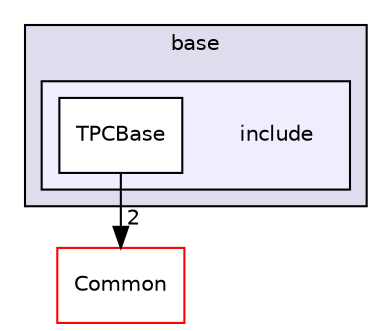 digraph "/home/travis/build/AliceO2Group/AliceO2/Detectors/TPC/base/include" {
  bgcolor=transparent;
  compound=true
  node [ fontsize="10", fontname="Helvetica"];
  edge [ labelfontsize="10", labelfontname="Helvetica"];
  subgraph clusterdir_677b030cc750909e4cd27413873678d8 {
    graph [ bgcolor="#ddddee", pencolor="black", label="base" fontname="Helvetica", fontsize="10", URL="dir_677b030cc750909e4cd27413873678d8.html"]
  subgraph clusterdir_8878d5c3559bc3ebfb711a18a96e91b8 {
    graph [ bgcolor="#eeeeff", pencolor="black", label="" URL="dir_8878d5c3559bc3ebfb711a18a96e91b8.html"];
    dir_8878d5c3559bc3ebfb711a18a96e91b8 [shape=plaintext label="include"];
    dir_239a27e254c844c85fd0f03c74d81139 [shape=box label="TPCBase" color="black" fillcolor="white" style="filled" URL="dir_239a27e254c844c85fd0f03c74d81139.html"];
  }
  }
  dir_4ab6b4cc6a7edbff49100e9123df213f [shape=box label="Common" color="red" URL="dir_4ab6b4cc6a7edbff49100e9123df213f.html"];
  dir_239a27e254c844c85fd0f03c74d81139->dir_4ab6b4cc6a7edbff49100e9123df213f [headlabel="2", labeldistance=1.5 headhref="dir_000082_000016.html"];
}
